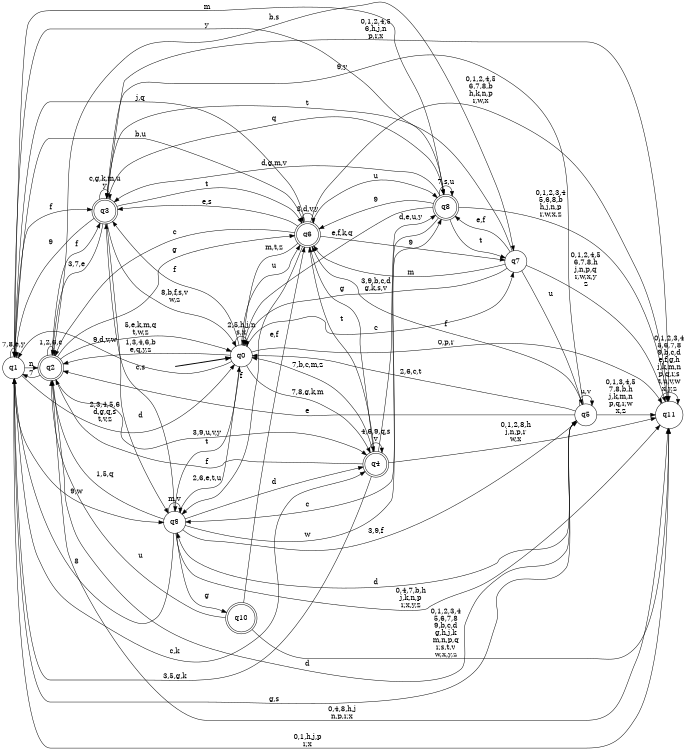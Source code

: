 digraph BlueStar {
__start0 [style = invis, shape = none, label = "", width = 0, height = 0];

rankdir=LR;
size="8,5";

s0 [style="filled", color="black", fillcolor="white" shape="circle", label="q0"];
s1 [style="filled", color="black", fillcolor="white" shape="circle", label="q1"];
s2 [style="rounded,filled", color="black", fillcolor="white" shape="doublecircle", label="q2"];
s3 [style="rounded,filled", color="black", fillcolor="white" shape="doublecircle", label="q3"];
s4 [style="rounded,filled", color="black", fillcolor="white" shape="doublecircle", label="q4"];
s5 [style="filled", color="black", fillcolor="white" shape="circle", label="q5"];
s6 [style="rounded,filled", color="black", fillcolor="white" shape="doublecircle", label="q6"];
s7 [style="filled", color="black", fillcolor="white" shape="circle", label="q7"];
s8 [style="rounded,filled", color="black", fillcolor="white" shape="doublecircle", label="q8"];
s9 [style="filled", color="black", fillcolor="white" shape="circle", label="q9"];
s10 [style="rounded,filled", color="black", fillcolor="white" shape="doublecircle", label="q10"];
s11 [style="filled", color="black", fillcolor="white" shape="circle", label="q11"];
subgraph cluster_main { 
	graph [pad=".75", ranksep="0.15", nodesep="0.15"];
	 style=invis; 
	__start0 -> s0 [penwidth=2];
}
s0 -> s0 [label="2,5,h,j,n\ns,x"];
s0 -> s1 [label="9,d,v,w"];
s0 -> s2 [label="1,3,4,6,b\ne,q,y,z"];
s0 -> s3 [label="f"];
s0 -> s4 [label="7,8,g,k,m"];
s0 -> s6 [label="u"];
s0 -> s7 [label="c"];
s0 -> s9 [label="t"];
s0 -> s11 [label="0,p,r"];
s1 -> s0 [label="2,3,4,5,6\nd,g,q,s\nt,v,z"];
s1 -> s1 [label="7,8,e,y"];
s1 -> s2 [label="n"];
s1 -> s3 [label="f"];
s1 -> s4 [label="c,k"];
s1 -> s6 [label="b,u"];
s1 -> s8 [label="m"];
s1 -> s9 [label="9,w"];
s1 -> s11 [label="0,1,h,j,p\nr,x"];
s2 -> s0 [label="5,e,k,m,q\nt,w,z"];
s2 -> s1 [label="7"];
s2 -> s2 [label="1,2,6,c"];
s2 -> s3 [label="f"];
s2 -> s4 [label="3,9,u,v,y"];
s2 -> s5 [label="d"];
s2 -> s6 [label="g"];
s2 -> s7 [label="b,s"];
s2 -> s11 [label="0,4,8,h,j\nn,p,r,x"];
s3 -> s0 [label="8,b,f,s,v\nw,z"];
s3 -> s1 [label="9"];
s3 -> s2 [label="3,7,e"];
s3 -> s3 [label="c,g,k,m,u\ny"];
s3 -> s6 [label="t"];
s3 -> s8 [label="q"];
s3 -> s9 [label="d"];
s3 -> s11 [label="0,1,2,4,5\n6,h,j,n\np,r,x"];
s4 -> s0 [label="7,b,c,m,z"];
s4 -> s1 [label="3,5,g,k"];
s4 -> s2 [label="f"];
s4 -> s4 [label="4,6,9,q,s\nv"];
s4 -> s6 [label="t"];
s4 -> s8 [label="d,e,u,y"];
s4 -> s11 [label="0,1,2,8,h\nj,n,p,r\nw,x"];
s5 -> s0 [label="2,6,c,t"];
s5 -> s1 [label="g,s"];
s5 -> s2 [label="e"];
s5 -> s3 [label="9,y"];
s5 -> s5 [label="u,v"];
s5 -> s6 [label="f"];
s5 -> s9 [label="d"];
s5 -> s11 [label="0,1,3,4,5\n7,8,b,h\nj,k,m,n\np,q,r,w\nx,z"];
s6 -> s0 [label="m,t,z"];
s6 -> s1 [label="j,q"];
s6 -> s2 [label="c"];
s6 -> s3 [label="e,s"];
s6 -> s4 [label="g"];
s6 -> s6 [label="3,d,v,y"];
s6 -> s7 [label="9"];
s6 -> s8 [label="u"];
s6 -> s9 [label="f"];
s6 -> s11 [label="0,1,2,4,5\n6,7,8,b\nh,k,n,p\nr,w,x"];
s7 -> s0 [label="3,9,b,c,d\ng,k,s,v"];
s7 -> s3 [label="t"];
s7 -> s5 [label="u"];
s7 -> s6 [label="m"];
s7 -> s8 [label="e,f"];
s7 -> s11 [label="0,1,2,4,5\n6,7,8,h\nj,n,p,q\nr,w,x,y\nz"];
s8 -> s0 [label="e,f,k,q"];
s8 -> s1 [label="y"];
s8 -> s3 [label="d,g,m,v"];
s8 -> s6 [label="9"];
s8 -> s7 [label="t"];
s8 -> s8 [label="7,s,u"];
s8 -> s9 [label="c"];
s8 -> s11 [label="0,1,2,3,4\n5,6,8,b\nh,j,n,p\nr,w,x,z"];
s9 -> s0 [label="2,6,e,t,u"];
s9 -> s1 [label="8"];
s9 -> s2 [label="1,5,q"];
s9 -> s3 [label="c,s"];
s9 -> s4 [label="d"];
s9 -> s5 [label="3,9,f"];
s9 -> s8 [label="w"];
s9 -> s9 [label="m,v"];
s9 -> s10 [label="g"];
s9 -> s11 [label="0,4,7,b,h\nj,k,n,p\nr,x,y,z"];
s10 -> s2 [label="u"];
s10 -> s6 [label="e,f"];
s10 -> s11 [label="0,1,2,3,4\n5,6,7,8\n9,b,c,d\ng,h,j,k\nm,n,p,q\nr,s,t,v\nw,x,y,z"];
s11 -> s11 [label="0,1,2,3,4\n5,6,7,8\n9,b,c,d\ne,f,g,h\nj,k,m,n\np,q,r,s\nt,u,v,w\nx,y,z"];

}